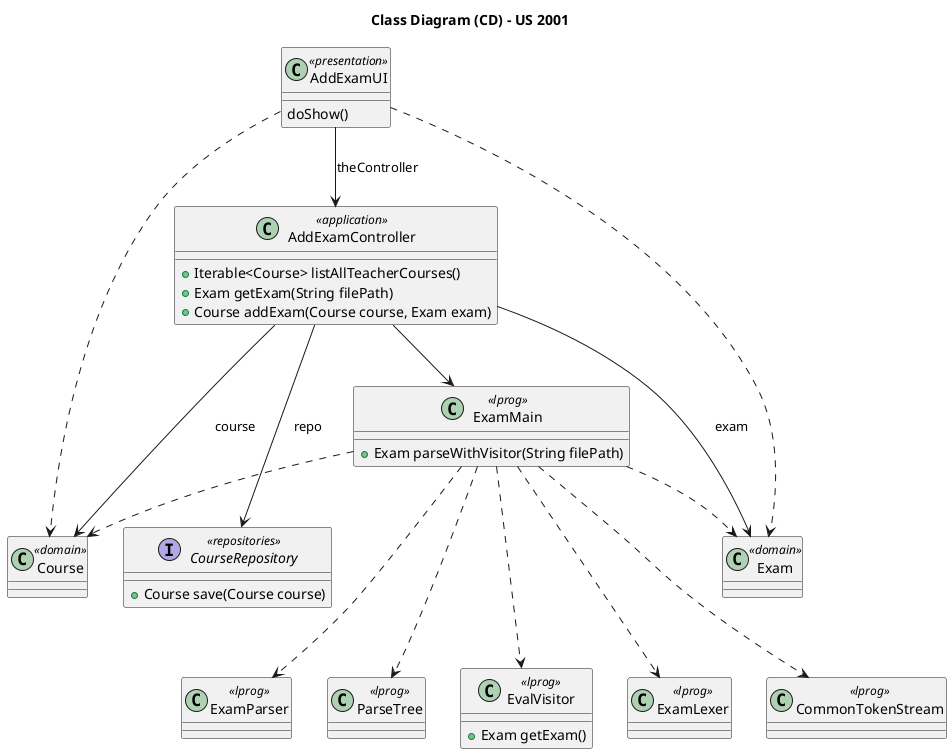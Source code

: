 @startuml

title Class Diagram (CD) - US 2001

'Classes
class AddExamUI <<presentation>> {
    doShow()
}

class Course <<domain>> {
}

class Exam <<domain>> {
}

class AddExamController <<application>> {
    +Iterable<Course> listAllTeacherCourses()
    +Exam getExam(String filePath)
    +Course addExam(Course course, Exam exam)
}

interface CourseRepository <<repositories>> {
    +Course save(Course course)
}

class ExamMain <<lprog>> {
    +Exam parseWithVisitor(String filePath)
}

class ExamLexer <<lprog>> {}
class CommonTokenStream <<lprog>> {}
class ExamParser <<lprog>> {}
class ParseTree <<lprog>> {}
class EvalVisitor <<lprog>> {
    +Exam getExam()
}

'Navigation
AddExamUI --> AddExamController : theController
AddExamController --> Course : course
AddExamController --> Exam : exam
AddExamController --> ExamMain
AddExamController ---> CourseRepository : repo

'Dependencies
AddExamUI -[dashed]-> Course
ExamMain -[dashed]-> Course
AddExamUI -[dashed]-> Exam
ExamMain -[dashed]-> Exam
ExamMain -[dashed]--> ExamLexer
ExamMain -[dashed]--> CommonTokenStream
ExamMain -[dashed]--> ExamParser
ExamMain -[dashed]--> ParseTree
ExamMain -[dashed]--> EvalVisitor

@enduml